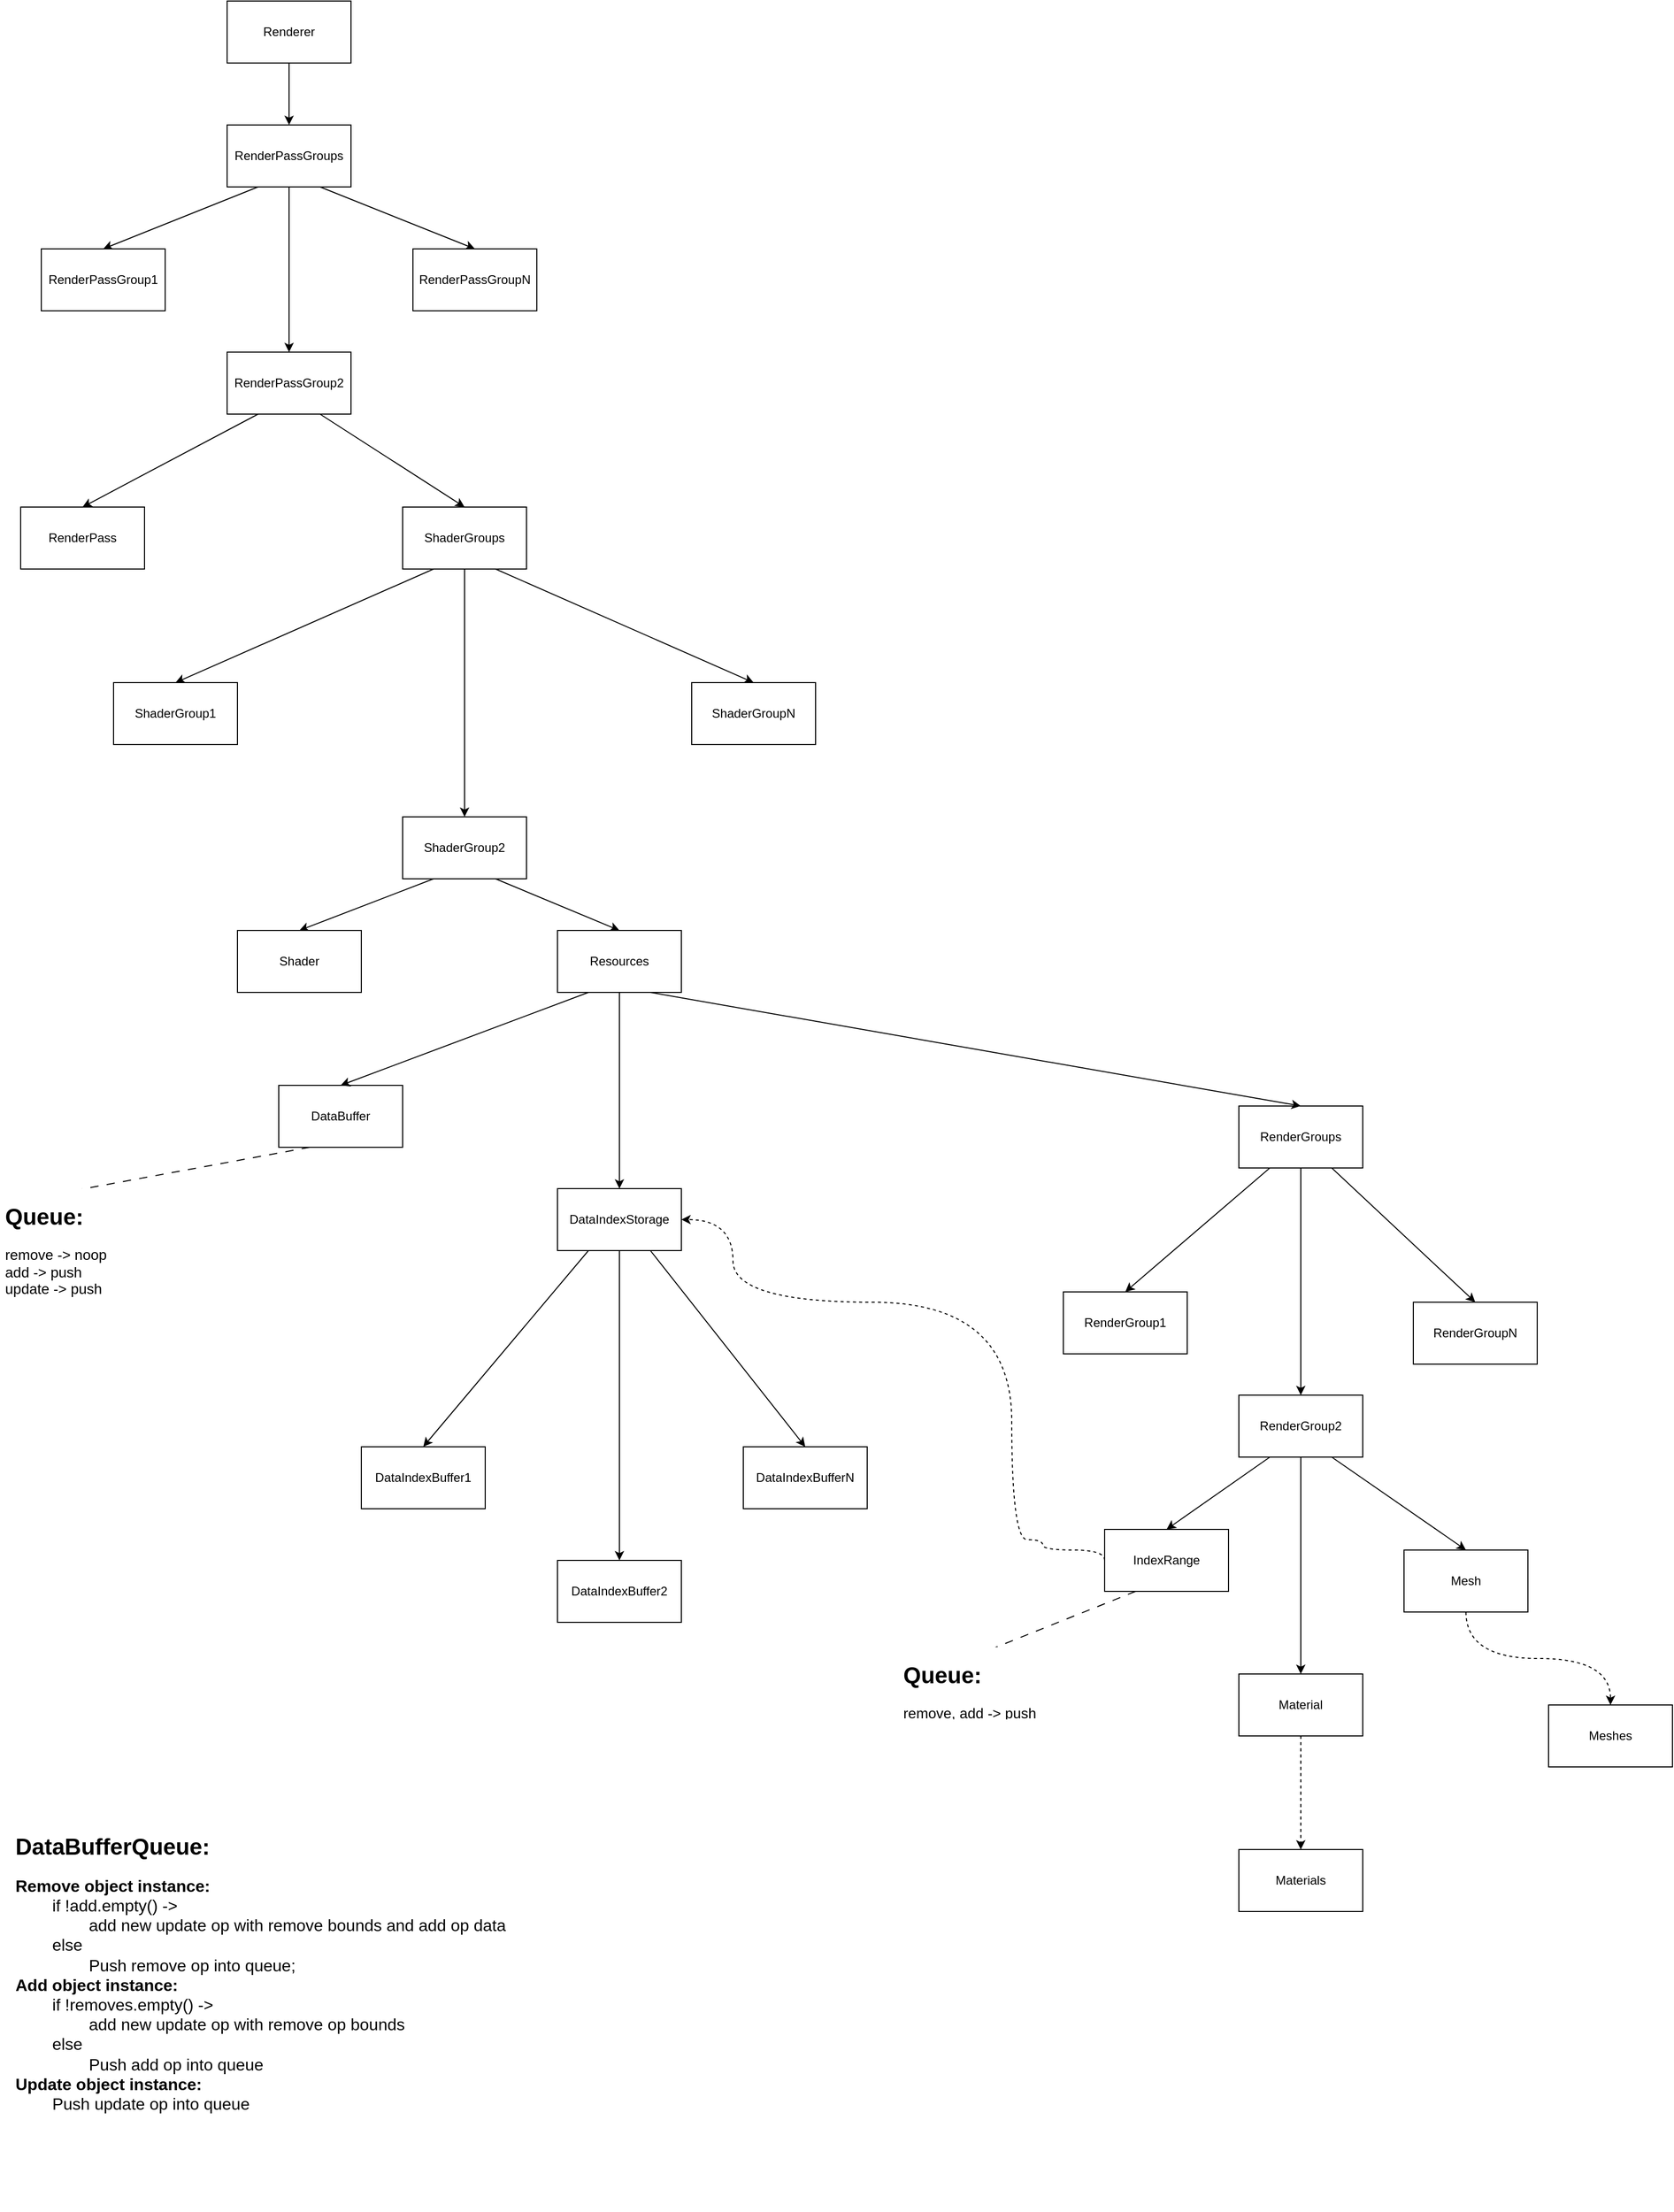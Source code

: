 <mxfile version="24.0.8" type="device">
  <diagram name="Page-1" id="sIVYXBJkjFY2A6ysjHX-">
    <mxGraphModel dx="2049" dy="1134" grid="1" gridSize="10" guides="1" tooltips="1" connect="1" arrows="1" fold="1" page="1" pageScale="1" pageWidth="1169" pageHeight="827" math="0" shadow="0">
      <root>
        <mxCell id="0" />
        <mxCell id="1" parent="0" />
        <mxCell id="NMwNA50rnmMx-DE3LajB-3" style="edgeStyle=orthogonalEdgeStyle;rounded=0;orthogonalLoop=1;jettySize=auto;html=1;exitX=0.5;exitY=1;exitDx=0;exitDy=0;entryX=0.5;entryY=0;entryDx=0;entryDy=0;" parent="1" source="NMwNA50rnmMx-DE3LajB-1" target="NMwNA50rnmMx-DE3LajB-2" edge="1">
          <mxGeometry relative="1" as="geometry" />
        </mxCell>
        <mxCell id="NMwNA50rnmMx-DE3LajB-1" value="Renderer" style="rounded=0;whiteSpace=wrap;html=1;" parent="1" vertex="1">
          <mxGeometry x="510" y="50" width="120" height="60" as="geometry" />
        </mxCell>
        <mxCell id="NMwNA50rnmMx-DE3LajB-7" style="rounded=0;orthogonalLoop=1;jettySize=auto;html=1;exitX=0.25;exitY=1;exitDx=0;exitDy=0;entryX=0.5;entryY=0;entryDx=0;entryDy=0;" parent="1" source="NMwNA50rnmMx-DE3LajB-2" target="NMwNA50rnmMx-DE3LajB-4" edge="1">
          <mxGeometry relative="1" as="geometry" />
        </mxCell>
        <mxCell id="NMwNA50rnmMx-DE3LajB-8" style="edgeStyle=none;rounded=0;orthogonalLoop=1;jettySize=auto;html=1;exitX=0.5;exitY=1;exitDx=0;exitDy=0;entryX=0.5;entryY=0;entryDx=0;entryDy=0;strokeColor=default;align=center;verticalAlign=middle;fontFamily=Helvetica;fontSize=11;fontColor=default;labelBackgroundColor=default;endArrow=classic;" parent="1" source="NMwNA50rnmMx-DE3LajB-2" target="NMwNA50rnmMx-DE3LajB-5" edge="1">
          <mxGeometry relative="1" as="geometry" />
        </mxCell>
        <mxCell id="NMwNA50rnmMx-DE3LajB-9" style="edgeStyle=none;rounded=0;orthogonalLoop=1;jettySize=auto;html=1;exitX=0.75;exitY=1;exitDx=0;exitDy=0;entryX=0.5;entryY=0;entryDx=0;entryDy=0;strokeColor=default;align=center;verticalAlign=middle;fontFamily=Helvetica;fontSize=11;fontColor=default;labelBackgroundColor=default;endArrow=classic;" parent="1" source="NMwNA50rnmMx-DE3LajB-2" target="NMwNA50rnmMx-DE3LajB-6" edge="1">
          <mxGeometry relative="1" as="geometry" />
        </mxCell>
        <mxCell id="NMwNA50rnmMx-DE3LajB-2" value="RenderPassGroups" style="rounded=0;whiteSpace=wrap;html=1;" parent="1" vertex="1">
          <mxGeometry x="510" y="170" width="120" height="60" as="geometry" />
        </mxCell>
        <mxCell id="NMwNA50rnmMx-DE3LajB-4" value="RenderPassGroup1" style="rounded=0;whiteSpace=wrap;html=1;" parent="1" vertex="1">
          <mxGeometry x="330" y="290" width="120" height="60" as="geometry" />
        </mxCell>
        <mxCell id="5yYQxLlGTZiuSxBwIvkd-4" style="rounded=0;orthogonalLoop=1;jettySize=auto;html=1;exitX=0.25;exitY=1;exitDx=0;exitDy=0;entryX=0.5;entryY=0;entryDx=0;entryDy=0;" edge="1" parent="1" source="NMwNA50rnmMx-DE3LajB-5" target="5yYQxLlGTZiuSxBwIvkd-2">
          <mxGeometry relative="1" as="geometry" />
        </mxCell>
        <mxCell id="5yYQxLlGTZiuSxBwIvkd-6" style="edgeStyle=none;rounded=0;orthogonalLoop=1;jettySize=auto;html=1;exitX=0.75;exitY=1;exitDx=0;exitDy=0;entryX=0.5;entryY=0;entryDx=0;entryDy=0;strokeColor=default;align=center;verticalAlign=middle;fontFamily=Helvetica;fontSize=11;fontColor=default;labelBackgroundColor=default;endArrow=classic;" edge="1" parent="1" source="NMwNA50rnmMx-DE3LajB-5" target="NMwNA50rnmMx-DE3LajB-11">
          <mxGeometry relative="1" as="geometry" />
        </mxCell>
        <mxCell id="NMwNA50rnmMx-DE3LajB-5" value="RenderPassGroup2" style="rounded=0;whiteSpace=wrap;html=1;" parent="1" vertex="1">
          <mxGeometry x="510" y="390" width="120" height="60" as="geometry" />
        </mxCell>
        <mxCell id="NMwNA50rnmMx-DE3LajB-6" value="RenderPassGroupN" style="rounded=0;whiteSpace=wrap;html=1;" parent="1" vertex="1">
          <mxGeometry x="690" y="290" width="120" height="60" as="geometry" />
        </mxCell>
        <mxCell id="NMwNA50rnmMx-DE3LajB-16" style="edgeStyle=none;rounded=0;orthogonalLoop=1;jettySize=auto;html=1;exitX=0.25;exitY=1;exitDx=0;exitDy=0;entryX=0.5;entryY=0;entryDx=0;entryDy=0;strokeColor=default;align=center;verticalAlign=middle;fontFamily=Helvetica;fontSize=11;fontColor=default;labelBackgroundColor=default;endArrow=classic;" parent="1" source="NMwNA50rnmMx-DE3LajB-11" target="NMwNA50rnmMx-DE3LajB-13" edge="1">
          <mxGeometry relative="1" as="geometry" />
        </mxCell>
        <mxCell id="NMwNA50rnmMx-DE3LajB-17" style="edgeStyle=none;rounded=0;orthogonalLoop=1;jettySize=auto;html=1;exitX=0.5;exitY=1;exitDx=0;exitDy=0;entryX=0.5;entryY=0;entryDx=0;entryDy=0;strokeColor=default;align=center;verticalAlign=middle;fontFamily=Helvetica;fontSize=11;fontColor=default;labelBackgroundColor=default;endArrow=classic;" parent="1" source="NMwNA50rnmMx-DE3LajB-11" target="NMwNA50rnmMx-DE3LajB-14" edge="1">
          <mxGeometry relative="1" as="geometry" />
        </mxCell>
        <mxCell id="NMwNA50rnmMx-DE3LajB-18" style="edgeStyle=none;rounded=0;orthogonalLoop=1;jettySize=auto;html=1;exitX=0.75;exitY=1;exitDx=0;exitDy=0;entryX=0.5;entryY=0;entryDx=0;entryDy=0;strokeColor=default;align=center;verticalAlign=middle;fontFamily=Helvetica;fontSize=11;fontColor=default;labelBackgroundColor=default;endArrow=classic;" parent="1" source="NMwNA50rnmMx-DE3LajB-11" target="NMwNA50rnmMx-DE3LajB-15" edge="1">
          <mxGeometry relative="1" as="geometry" />
        </mxCell>
        <mxCell id="NMwNA50rnmMx-DE3LajB-11" value="ShaderGroups" style="rounded=0;whiteSpace=wrap;html=1;" parent="1" vertex="1">
          <mxGeometry x="680" y="540" width="120" height="60" as="geometry" />
        </mxCell>
        <mxCell id="NMwNA50rnmMx-DE3LajB-13" value="&lt;div&gt;ShaderGroup1&lt;/div&gt;" style="rounded=0;whiteSpace=wrap;html=1;" parent="1" vertex="1">
          <mxGeometry x="400" y="710" width="120" height="60" as="geometry" />
        </mxCell>
        <mxCell id="5yYQxLlGTZiuSxBwIvkd-9" style="edgeStyle=none;rounded=0;orthogonalLoop=1;jettySize=auto;html=1;exitX=0.25;exitY=1;exitDx=0;exitDy=0;entryX=0.5;entryY=0;entryDx=0;entryDy=0;strokeColor=default;align=center;verticalAlign=middle;fontFamily=Helvetica;fontSize=11;fontColor=default;labelBackgroundColor=default;endArrow=classic;" edge="1" parent="1" source="NMwNA50rnmMx-DE3LajB-14" target="5yYQxLlGTZiuSxBwIvkd-7">
          <mxGeometry relative="1" as="geometry" />
        </mxCell>
        <mxCell id="5yYQxLlGTZiuSxBwIvkd-10" style="edgeStyle=none;rounded=0;orthogonalLoop=1;jettySize=auto;html=1;exitX=0.75;exitY=1;exitDx=0;exitDy=0;entryX=0.5;entryY=0;entryDx=0;entryDy=0;strokeColor=default;align=center;verticalAlign=middle;fontFamily=Helvetica;fontSize=11;fontColor=default;labelBackgroundColor=default;endArrow=classic;" edge="1" parent="1" source="NMwNA50rnmMx-DE3LajB-14" target="5yYQxLlGTZiuSxBwIvkd-8">
          <mxGeometry relative="1" as="geometry" />
        </mxCell>
        <mxCell id="NMwNA50rnmMx-DE3LajB-14" value="ShaderGroup2" style="rounded=0;whiteSpace=wrap;html=1;" parent="1" vertex="1">
          <mxGeometry x="680" y="840" width="120" height="60" as="geometry" />
        </mxCell>
        <mxCell id="NMwNA50rnmMx-DE3LajB-15" value="ShaderGroupN" style="rounded=0;whiteSpace=wrap;html=1;" parent="1" vertex="1">
          <mxGeometry x="960" y="710" width="120" height="60" as="geometry" />
        </mxCell>
        <mxCell id="NMwNA50rnmMx-DE3LajB-35" style="edgeStyle=none;rounded=0;orthogonalLoop=1;jettySize=auto;html=1;exitX=0.25;exitY=1;exitDx=0;exitDy=0;entryX=0.5;entryY=0;entryDx=0;entryDy=0;strokeColor=default;align=center;verticalAlign=middle;fontFamily=Helvetica;fontSize=11;fontColor=default;labelBackgroundColor=default;endArrow=classic;" parent="1" source="NMwNA50rnmMx-DE3LajB-19" target="NMwNA50rnmMx-DE3LajB-32" edge="1">
          <mxGeometry relative="1" as="geometry" />
        </mxCell>
        <mxCell id="NMwNA50rnmMx-DE3LajB-36" style="edgeStyle=none;rounded=0;orthogonalLoop=1;jettySize=auto;html=1;exitX=0.5;exitY=1;exitDx=0;exitDy=0;entryX=0.5;entryY=0;entryDx=0;entryDy=0;strokeColor=default;align=center;verticalAlign=middle;fontFamily=Helvetica;fontSize=11;fontColor=default;labelBackgroundColor=default;endArrow=classic;" parent="1" source="NMwNA50rnmMx-DE3LajB-19" target="NMwNA50rnmMx-DE3LajB-33" edge="1">
          <mxGeometry relative="1" as="geometry" />
        </mxCell>
        <mxCell id="NMwNA50rnmMx-DE3LajB-37" style="edgeStyle=none;rounded=0;orthogonalLoop=1;jettySize=auto;html=1;exitX=0.75;exitY=1;exitDx=0;exitDy=0;entryX=0.5;entryY=0;entryDx=0;entryDy=0;strokeColor=default;align=center;verticalAlign=middle;fontFamily=Helvetica;fontSize=11;fontColor=default;labelBackgroundColor=default;endArrow=classic;" parent="1" source="NMwNA50rnmMx-DE3LajB-19" target="NMwNA50rnmMx-DE3LajB-34" edge="1">
          <mxGeometry relative="1" as="geometry" />
        </mxCell>
        <mxCell id="NMwNA50rnmMx-DE3LajB-19" value="RenderGroups" style="rounded=0;whiteSpace=wrap;html=1;" parent="1" vertex="1">
          <mxGeometry x="1490" y="1120" width="120" height="60" as="geometry" />
        </mxCell>
        <mxCell id="NMwNA50rnmMx-DE3LajB-51" style="rounded=0;orthogonalLoop=1;jettySize=auto;html=1;exitX=0.25;exitY=1;exitDx=0;exitDy=0;dashed=1;strokeColor=default;align=center;verticalAlign=middle;fontFamily=Helvetica;fontSize=11;fontColor=default;labelBackgroundColor=default;endArrow=classic;dashPattern=8 8;entryX=0.25;entryY=0;entryDx=0;entryDy=0;" parent="1" source="NMwNA50rnmMx-DE3LajB-21" target="NMwNA50rnmMx-DE3LajB-52" edge="1">
          <mxGeometry relative="1" as="geometry">
            <mxPoint x="210" y="1540" as="targetPoint" />
          </mxGeometry>
        </mxCell>
        <mxCell id="NMwNA50rnmMx-DE3LajB-21" value="DataBuffer" style="rounded=0;whiteSpace=wrap;html=1;" parent="1" vertex="1">
          <mxGeometry x="560" y="1100" width="120" height="60" as="geometry" />
        </mxCell>
        <mxCell id="NMwNA50rnmMx-DE3LajB-28" style="edgeStyle=none;rounded=0;orthogonalLoop=1;jettySize=auto;html=1;exitX=0.25;exitY=1;exitDx=0;exitDy=0;entryX=0.5;entryY=0;entryDx=0;entryDy=0;strokeColor=default;align=center;verticalAlign=middle;fontFamily=Helvetica;fontSize=11;fontColor=default;labelBackgroundColor=default;endArrow=classic;" parent="1" source="NMwNA50rnmMx-DE3LajB-22" target="NMwNA50rnmMx-DE3LajB-25" edge="1">
          <mxGeometry relative="1" as="geometry" />
        </mxCell>
        <mxCell id="NMwNA50rnmMx-DE3LajB-29" style="edgeStyle=none;rounded=0;orthogonalLoop=1;jettySize=auto;html=1;exitX=0.5;exitY=1;exitDx=0;exitDy=0;entryX=0.5;entryY=0;entryDx=0;entryDy=0;strokeColor=default;align=center;verticalAlign=middle;fontFamily=Helvetica;fontSize=11;fontColor=default;labelBackgroundColor=default;endArrow=classic;" parent="1" source="NMwNA50rnmMx-DE3LajB-22" target="NMwNA50rnmMx-DE3LajB-26" edge="1">
          <mxGeometry relative="1" as="geometry" />
        </mxCell>
        <mxCell id="NMwNA50rnmMx-DE3LajB-30" style="edgeStyle=none;rounded=0;orthogonalLoop=1;jettySize=auto;html=1;exitX=0.75;exitY=1;exitDx=0;exitDy=0;entryX=0.5;entryY=0;entryDx=0;entryDy=0;strokeColor=default;align=center;verticalAlign=middle;fontFamily=Helvetica;fontSize=11;fontColor=default;labelBackgroundColor=default;endArrow=classic;" parent="1" source="NMwNA50rnmMx-DE3LajB-22" target="NMwNA50rnmMx-DE3LajB-27" edge="1">
          <mxGeometry relative="1" as="geometry" />
        </mxCell>
        <mxCell id="NMwNA50rnmMx-DE3LajB-22" value="DataIndexStorage" style="rounded=0;whiteSpace=wrap;html=1;" parent="1" vertex="1">
          <mxGeometry x="830" y="1200" width="120" height="60" as="geometry" />
        </mxCell>
        <mxCell id="NMwNA50rnmMx-DE3LajB-25" value="DataIndexBuffer1" style="rounded=0;whiteSpace=wrap;html=1;" parent="1" vertex="1">
          <mxGeometry x="640" y="1450" width="120" height="60" as="geometry" />
        </mxCell>
        <mxCell id="NMwNA50rnmMx-DE3LajB-26" value="DataIndexBuffer2" style="rounded=0;whiteSpace=wrap;html=1;" parent="1" vertex="1">
          <mxGeometry x="830" y="1560" width="120" height="60" as="geometry" />
        </mxCell>
        <mxCell id="NMwNA50rnmMx-DE3LajB-27" value="DataIndexBufferN" style="rounded=0;whiteSpace=wrap;html=1;" parent="1" vertex="1">
          <mxGeometry x="1010" y="1450" width="120" height="60" as="geometry" />
        </mxCell>
        <mxCell id="NMwNA50rnmMx-DE3LajB-32" value="RenderGroup1" style="rounded=0;whiteSpace=wrap;html=1;" parent="1" vertex="1">
          <mxGeometry x="1320" y="1300" width="120" height="60" as="geometry" />
        </mxCell>
        <mxCell id="NMwNA50rnmMx-DE3LajB-40" style="edgeStyle=none;rounded=0;orthogonalLoop=1;jettySize=auto;html=1;exitX=0.5;exitY=1;exitDx=0;exitDy=0;entryX=0.5;entryY=0;entryDx=0;entryDy=0;strokeColor=default;align=center;verticalAlign=middle;fontFamily=Helvetica;fontSize=11;fontColor=default;labelBackgroundColor=default;endArrow=classic;" parent="1" source="NMwNA50rnmMx-DE3LajB-33" target="NMwNA50rnmMx-DE3LajB-38" edge="1">
          <mxGeometry relative="1" as="geometry" />
        </mxCell>
        <mxCell id="NMwNA50rnmMx-DE3LajB-41" style="edgeStyle=none;rounded=0;orthogonalLoop=1;jettySize=auto;html=1;exitX=0.75;exitY=1;exitDx=0;exitDy=0;entryX=0.5;entryY=0;entryDx=0;entryDy=0;strokeColor=default;align=center;verticalAlign=middle;fontFamily=Helvetica;fontSize=11;fontColor=default;labelBackgroundColor=default;endArrow=classic;" parent="1" source="NMwNA50rnmMx-DE3LajB-33" target="NMwNA50rnmMx-DE3LajB-39" edge="1">
          <mxGeometry relative="1" as="geometry" />
        </mxCell>
        <mxCell id="NMwNA50rnmMx-DE3LajB-45" style="edgeStyle=none;rounded=0;orthogonalLoop=1;jettySize=auto;html=1;exitX=0.25;exitY=1;exitDx=0;exitDy=0;entryX=0.5;entryY=0;entryDx=0;entryDy=0;strokeColor=default;align=center;verticalAlign=middle;fontFamily=Helvetica;fontSize=11;fontColor=default;labelBackgroundColor=default;endArrow=classic;" parent="1" source="NMwNA50rnmMx-DE3LajB-33" target="NMwNA50rnmMx-DE3LajB-44" edge="1">
          <mxGeometry relative="1" as="geometry" />
        </mxCell>
        <mxCell id="NMwNA50rnmMx-DE3LajB-33" value="RenderGroup2" style="rounded=0;whiteSpace=wrap;html=1;" parent="1" vertex="1">
          <mxGeometry x="1490" y="1400" width="120" height="60" as="geometry" />
        </mxCell>
        <mxCell id="NMwNA50rnmMx-DE3LajB-34" value="RenderGroupN" style="rounded=0;whiteSpace=wrap;html=1;" parent="1" vertex="1">
          <mxGeometry x="1659" y="1310" width="120" height="60" as="geometry" />
        </mxCell>
        <mxCell id="NMwNA50rnmMx-DE3LajB-48" style="edgeStyle=orthogonalEdgeStyle;rounded=0;orthogonalLoop=1;jettySize=auto;html=1;exitX=0.5;exitY=1;exitDx=0;exitDy=0;entryX=0.5;entryY=0;entryDx=0;entryDy=0;dashed=1;strokeColor=default;align=center;verticalAlign=middle;fontFamily=Helvetica;fontSize=11;fontColor=default;labelBackgroundColor=default;endArrow=classic;curved=1;" parent="1" source="NMwNA50rnmMx-DE3LajB-38" target="NMwNA50rnmMx-DE3LajB-42" edge="1">
          <mxGeometry relative="1" as="geometry" />
        </mxCell>
        <mxCell id="NMwNA50rnmMx-DE3LajB-38" value="Material" style="rounded=0;whiteSpace=wrap;html=1;" parent="1" vertex="1">
          <mxGeometry x="1490" y="1670" width="120" height="60" as="geometry" />
        </mxCell>
        <mxCell id="NMwNA50rnmMx-DE3LajB-49" style="edgeStyle=orthogonalEdgeStyle;rounded=0;orthogonalLoop=1;jettySize=auto;html=1;exitX=0.5;exitY=1;exitDx=0;exitDy=0;entryX=0.5;entryY=0;entryDx=0;entryDy=0;dashed=1;strokeColor=default;align=center;verticalAlign=middle;fontFamily=Helvetica;fontSize=11;fontColor=default;labelBackgroundColor=default;endArrow=classic;curved=1;" parent="1" source="NMwNA50rnmMx-DE3LajB-39" target="NMwNA50rnmMx-DE3LajB-43" edge="1">
          <mxGeometry relative="1" as="geometry" />
        </mxCell>
        <mxCell id="NMwNA50rnmMx-DE3LajB-39" value="Mesh" style="rounded=0;whiteSpace=wrap;html=1;" parent="1" vertex="1">
          <mxGeometry x="1650" y="1550" width="120" height="60" as="geometry" />
        </mxCell>
        <mxCell id="NMwNA50rnmMx-DE3LajB-42" value="Materials" style="rounded=0;whiteSpace=wrap;html=1;" parent="1" vertex="1">
          <mxGeometry x="1490" y="1840" width="120" height="60" as="geometry" />
        </mxCell>
        <mxCell id="NMwNA50rnmMx-DE3LajB-43" value="Meshes" style="rounded=0;whiteSpace=wrap;html=1;" parent="1" vertex="1">
          <mxGeometry x="1790" y="1700" width="120" height="60" as="geometry" />
        </mxCell>
        <mxCell id="NMwNA50rnmMx-DE3LajB-47" style="edgeStyle=orthogonalEdgeStyle;rounded=0;orthogonalLoop=1;jettySize=auto;html=1;exitX=0;exitY=0.5;exitDx=0;exitDy=0;entryX=1;entryY=0.5;entryDx=0;entryDy=0;strokeColor=default;align=center;verticalAlign=middle;fontFamily=Helvetica;fontSize=11;fontColor=default;labelBackgroundColor=default;endArrow=classic;curved=1;dashed=1;" parent="1" source="NMwNA50rnmMx-DE3LajB-44" target="NMwNA50rnmMx-DE3LajB-22" edge="1">
          <mxGeometry relative="1" as="geometry">
            <Array as="points">
              <mxPoint x="1360" y="1550" />
              <mxPoint x="1300" y="1550" />
              <mxPoint x="1300" y="1540" />
              <mxPoint x="1270" y="1540" />
              <mxPoint x="1270" y="1310" />
              <mxPoint x="1000" y="1310" />
              <mxPoint x="1000" y="1230" />
            </Array>
          </mxGeometry>
        </mxCell>
        <mxCell id="NMwNA50rnmMx-DE3LajB-54" style="edgeStyle=none;rounded=0;orthogonalLoop=1;jettySize=auto;html=1;exitX=0.25;exitY=1;exitDx=0;exitDy=0;entryX=0.5;entryY=0;entryDx=0;entryDy=0;dashed=1;dashPattern=8 8;strokeColor=default;align=center;verticalAlign=middle;fontFamily=Helvetica;fontSize=11;fontColor=default;labelBackgroundColor=default;endArrow=classic;" parent="1" source="NMwNA50rnmMx-DE3LajB-44" target="NMwNA50rnmMx-DE3LajB-53" edge="1">
          <mxGeometry relative="1" as="geometry" />
        </mxCell>
        <mxCell id="NMwNA50rnmMx-DE3LajB-44" value="IndexRange" style="rounded=0;whiteSpace=wrap;html=1;" parent="1" vertex="1">
          <mxGeometry x="1360" y="1530" width="120" height="60" as="geometry" />
        </mxCell>
        <mxCell id="NMwNA50rnmMx-DE3LajB-52" value="&lt;h1&gt;Queue:&lt;/h1&gt;&lt;div style=&quot;font-size: 14px;&quot;&gt;remove -&amp;gt; noop&lt;/div&gt;&lt;div style=&quot;font-size: 14px;&quot;&gt;add -&amp;gt; push&lt;/div&gt;&lt;div style=&quot;font-size: 14px;&quot;&gt;update -&amp;gt; push&lt;br&gt;&lt;/div&gt;" style="text;html=1;spacing=5;spacingTop=-20;whiteSpace=wrap;overflow=hidden;rounded=0;fontFamily=Helvetica;fontSize=11;fontColor=default;labelBackgroundColor=default;" parent="1" vertex="1">
          <mxGeometry x="290" y="1210" width="110" height="110" as="geometry" />
        </mxCell>
        <mxCell id="NMwNA50rnmMx-DE3LajB-53" value="&lt;h1&gt;Queue:&lt;/h1&gt;&lt;font style=&quot;font-size: 14px;&quot;&gt;remove, add -&amp;gt; push&lt;/font&gt;" style="text;html=1;spacing=5;spacingTop=-20;whiteSpace=wrap;overflow=hidden;rounded=0;fontFamily=Helvetica;fontSize=11;fontColor=default;labelBackgroundColor=default;" parent="1" vertex="1">
          <mxGeometry x="1160" y="1654" width="140" height="60" as="geometry" />
        </mxCell>
        <mxCell id="NMwNA50rnmMx-DE3LajB-55" value="&lt;h1&gt;DataBufferQueue:&lt;/h1&gt;&lt;div style=&quot;font-size: 16px;&quot;&gt;&lt;b&gt;Remove object instance:&lt;/b&gt;&lt;/div&gt;&lt;div style=&quot;font-size: 16px;&quot;&gt;&lt;b&gt;&lt;span style=&quot;white-space: pre;&quot;&gt;&#x9;&lt;/span&gt;&lt;/b&gt;if !add.empty() -&amp;gt;&lt;/div&gt;&lt;div style=&quot;font-size: 16px;&quot;&gt;&lt;span style=&quot;white-space: pre;&quot;&gt;&#x9;&lt;/span&gt;&lt;span style=&quot;white-space: pre;&quot;&gt;&#x9;&lt;/span&gt;add new update op with remove bounds and add op data&lt;/div&gt;&lt;div style=&quot;font-size: 16px;&quot;&gt;&lt;span style=&quot;white-space: pre;&quot;&gt;&#x9;&lt;/span&gt;else&lt;br&gt;&lt;/div&gt;&lt;div style=&quot;font-size: 16px;&quot;&gt;&lt;b&gt;&lt;span style=&quot;white-space: pre;&quot;&gt;&#x9;&lt;/span&gt;&lt;/b&gt;&lt;span style=&quot;white-space: pre;&quot;&gt;&#x9;&lt;/span&gt;Push remove op into queue;&lt;/div&gt;&lt;div style=&quot;font-size: 16px;&quot;&gt;&lt;b&gt;Add object instance:&lt;/b&gt;&lt;/div&gt;&lt;div style=&quot;font-size: 16px;&quot;&gt;&lt;b&gt;&lt;span style=&quot;white-space: pre;&quot;&gt;&#x9;&lt;/span&gt;&lt;/b&gt;if !removes.empty() -&amp;gt; &lt;br&gt;&lt;/div&gt;&lt;div style=&quot;font-size: 16px;&quot;&gt;&lt;span style=&quot;white-space: pre;&quot;&gt;&#x9;&lt;/span&gt;&lt;span style=&quot;white-space: pre;&quot;&gt;&#x9;&lt;/span&gt;add new update op with remove op bounds&lt;/div&gt;&lt;div style=&quot;font-size: 16px;&quot;&gt;&lt;span style=&quot;white-space: pre;&quot;&gt;&#x9;&lt;/span&gt;else&lt;/div&gt;&lt;div style=&quot;font-size: 16px;&quot;&gt;&lt;span style=&quot;white-space: pre;&quot;&gt;&#x9;&lt;/span&gt;&lt;span style=&quot;white-space: pre;&quot;&gt;&#x9;&lt;/span&gt;Push add op into queue &lt;br&gt;&lt;/div&gt;&lt;div style=&quot;font-size: 16px;&quot;&gt;&lt;b&gt;Update object instance:&lt;/b&gt;&lt;/div&gt;&lt;div style=&quot;font-size: 16px;&quot;&gt;&lt;b&gt;&lt;span style=&quot;white-space: pre;&quot;&gt;&#x9;&lt;/span&gt;&lt;/b&gt;Push update op into queue&lt;br&gt;&lt;/div&gt;&lt;div style=&quot;font-size: 16px;&quot;&gt;&lt;b&gt;&lt;span style=&quot;white-space: pre;&quot;&gt;&#x9;&lt;/span&gt;&lt;br&gt;&lt;/b&gt;&lt;/div&gt;" style="text;html=1;spacing=5;spacingTop=-20;whiteSpace=wrap;overflow=hidden;rounded=0;fontFamily=Helvetica;fontSize=11;fontColor=default;labelBackgroundColor=default;" parent="1" vertex="1">
          <mxGeometry x="300" y="1820" width="590" height="370" as="geometry" />
        </mxCell>
        <mxCell id="5yYQxLlGTZiuSxBwIvkd-2" value="RenderPass" style="rounded=0;whiteSpace=wrap;html=1;" vertex="1" parent="1">
          <mxGeometry x="310" y="540" width="120" height="60" as="geometry" />
        </mxCell>
        <mxCell id="5yYQxLlGTZiuSxBwIvkd-7" value="Shader" style="rounded=0;whiteSpace=wrap;html=1;" vertex="1" parent="1">
          <mxGeometry x="520" y="950" width="120" height="60" as="geometry" />
        </mxCell>
        <mxCell id="5yYQxLlGTZiuSxBwIvkd-11" style="edgeStyle=none;rounded=0;orthogonalLoop=1;jettySize=auto;html=1;exitX=0.25;exitY=1;exitDx=0;exitDy=0;entryX=0.5;entryY=0;entryDx=0;entryDy=0;strokeColor=default;align=center;verticalAlign=middle;fontFamily=Helvetica;fontSize=11;fontColor=default;labelBackgroundColor=default;endArrow=classic;" edge="1" parent="1" source="5yYQxLlGTZiuSxBwIvkd-8" target="NMwNA50rnmMx-DE3LajB-21">
          <mxGeometry relative="1" as="geometry" />
        </mxCell>
        <mxCell id="5yYQxLlGTZiuSxBwIvkd-12" style="edgeStyle=none;rounded=0;orthogonalLoop=1;jettySize=auto;html=1;exitX=0.5;exitY=1;exitDx=0;exitDy=0;entryX=0.5;entryY=0;entryDx=0;entryDy=0;strokeColor=default;align=center;verticalAlign=middle;fontFamily=Helvetica;fontSize=11;fontColor=default;labelBackgroundColor=default;endArrow=classic;" edge="1" parent="1" source="5yYQxLlGTZiuSxBwIvkd-8" target="NMwNA50rnmMx-DE3LajB-22">
          <mxGeometry relative="1" as="geometry" />
        </mxCell>
        <mxCell id="5yYQxLlGTZiuSxBwIvkd-13" style="edgeStyle=none;rounded=0;orthogonalLoop=1;jettySize=auto;html=1;exitX=0.75;exitY=1;exitDx=0;exitDy=0;entryX=0.5;entryY=0;entryDx=0;entryDy=0;strokeColor=default;align=center;verticalAlign=middle;fontFamily=Helvetica;fontSize=11;fontColor=default;labelBackgroundColor=default;endArrow=classic;" edge="1" parent="1" source="5yYQxLlGTZiuSxBwIvkd-8" target="NMwNA50rnmMx-DE3LajB-19">
          <mxGeometry relative="1" as="geometry" />
        </mxCell>
        <mxCell id="5yYQxLlGTZiuSxBwIvkd-8" value="Resources" style="rounded=0;whiteSpace=wrap;html=1;" vertex="1" parent="1">
          <mxGeometry x="830" y="950" width="120" height="60" as="geometry" />
        </mxCell>
      </root>
    </mxGraphModel>
  </diagram>
</mxfile>
